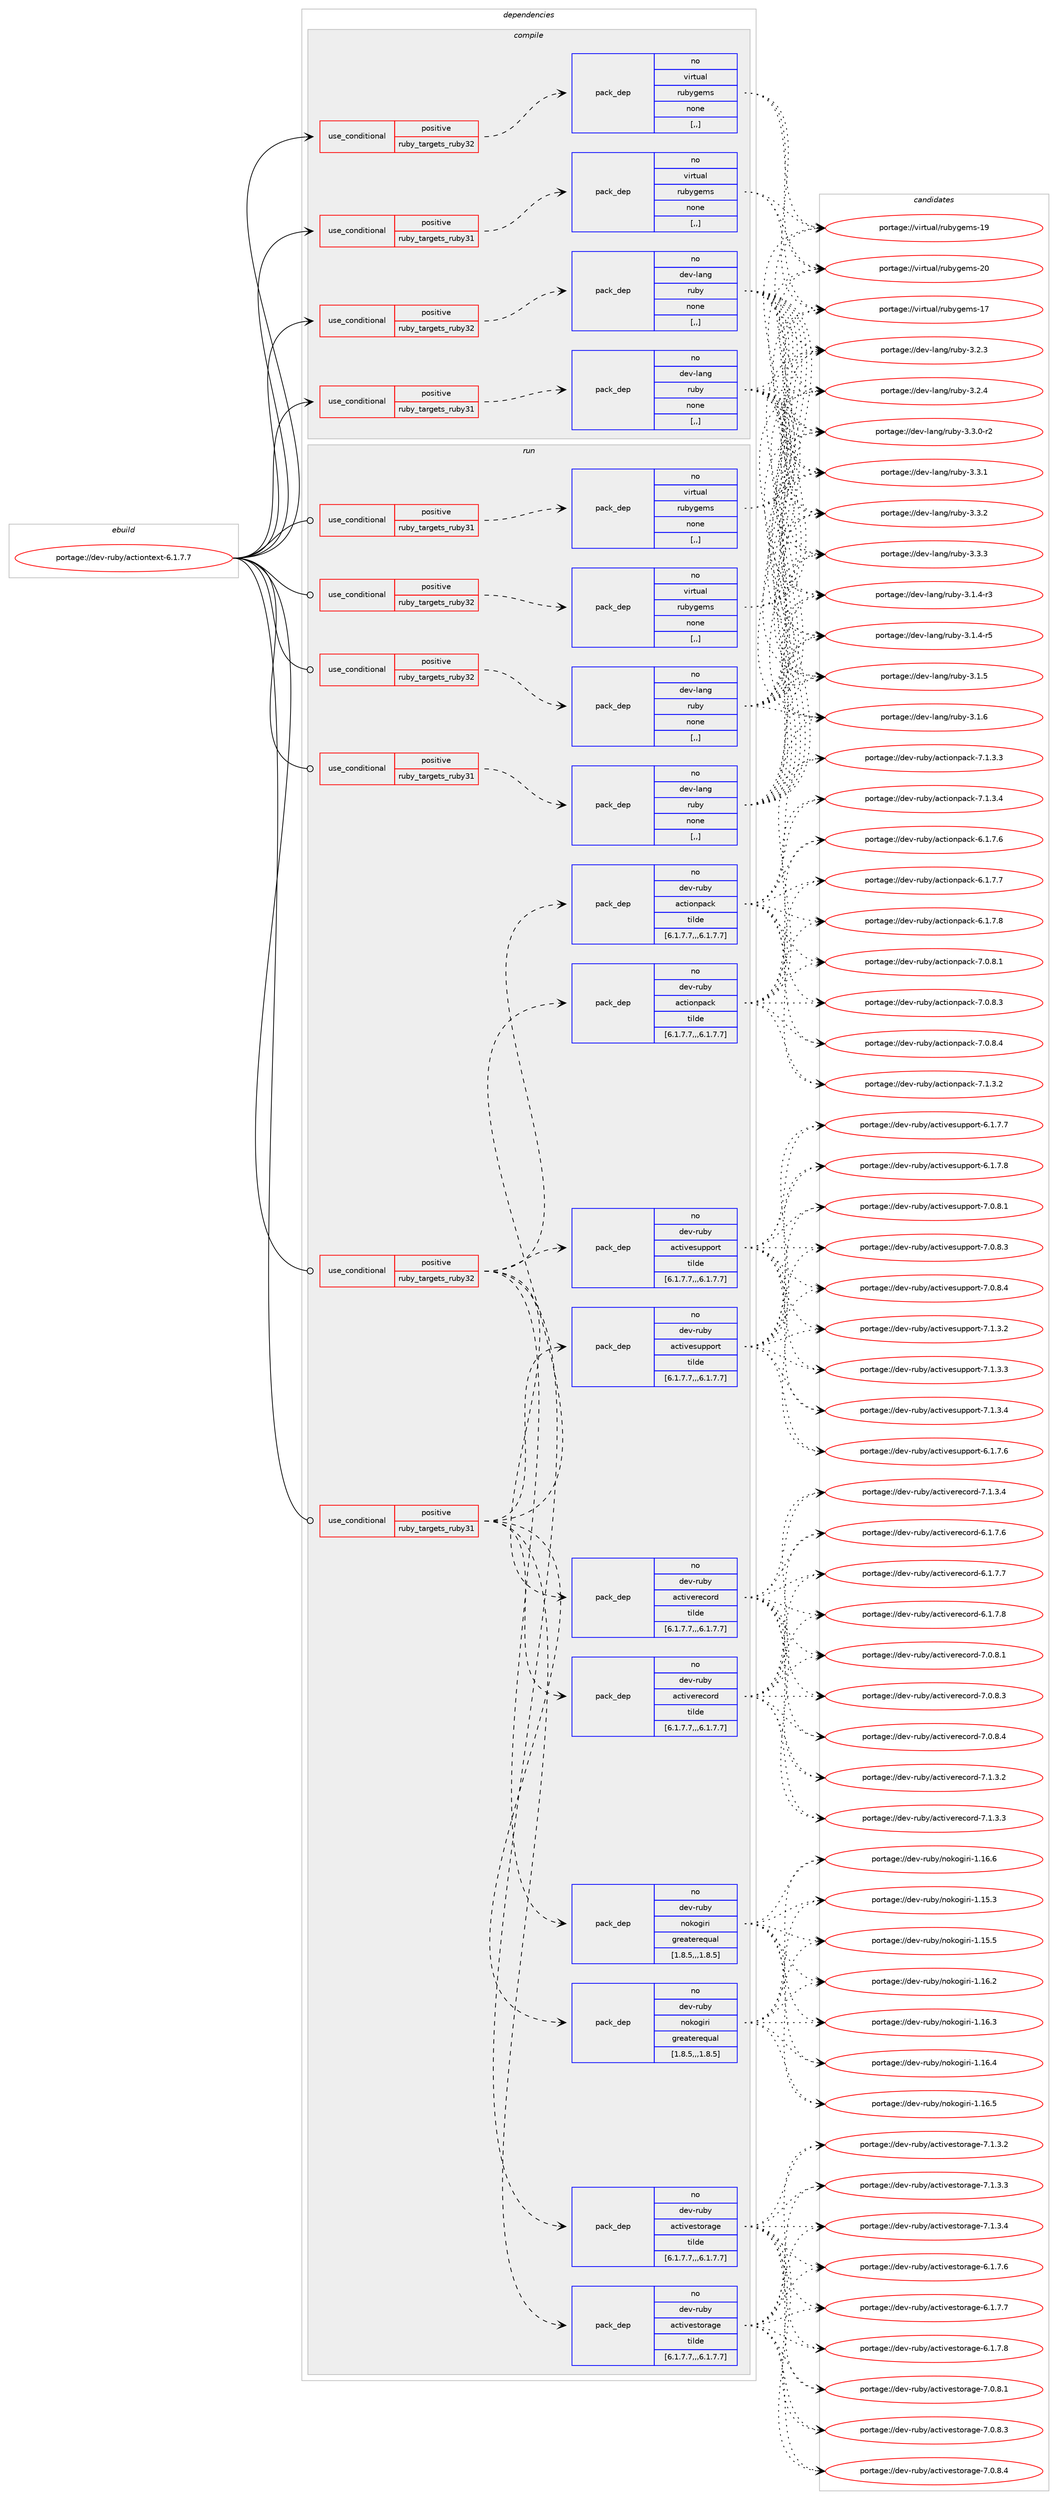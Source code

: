 digraph prolog {

# *************
# Graph options
# *************

newrank=true;
concentrate=true;
compound=true;
graph [rankdir=LR,fontname=Helvetica,fontsize=10,ranksep=1.5];#, ranksep=2.5, nodesep=0.2];
edge  [arrowhead=vee];
node  [fontname=Helvetica,fontsize=10];

# **********
# The ebuild
# **********

subgraph cluster_leftcol {
color=gray;
rank=same;
label=<<i>ebuild</i>>;
id [label="portage://dev-ruby/actiontext-6.1.7.7", color=red, width=4, href="../dev-ruby/actiontext-6.1.7.7.svg"];
}

# ****************
# The dependencies
# ****************

subgraph cluster_midcol {
color=gray;
label=<<i>dependencies</i>>;
subgraph cluster_compile {
fillcolor="#eeeeee";
style=filled;
label=<<i>compile</i>>;
subgraph cond42016 {
dependency169847 [label=<<TABLE BORDER="0" CELLBORDER="1" CELLSPACING="0" CELLPADDING="4"><TR><TD ROWSPAN="3" CELLPADDING="10">use_conditional</TD></TR><TR><TD>positive</TD></TR><TR><TD>ruby_targets_ruby31</TD></TR></TABLE>>, shape=none, color=red];
subgraph pack126587 {
dependency169848 [label=<<TABLE BORDER="0" CELLBORDER="1" CELLSPACING="0" CELLPADDING="4" WIDTH="220"><TR><TD ROWSPAN="6" CELLPADDING="30">pack_dep</TD></TR><TR><TD WIDTH="110">no</TD></TR><TR><TD>dev-lang</TD></TR><TR><TD>ruby</TD></TR><TR><TD>none</TD></TR><TR><TD>[,,]</TD></TR></TABLE>>, shape=none, color=blue];
}
dependency169847:e -> dependency169848:w [weight=20,style="dashed",arrowhead="vee"];
}
id:e -> dependency169847:w [weight=20,style="solid",arrowhead="vee"];
subgraph cond42017 {
dependency169849 [label=<<TABLE BORDER="0" CELLBORDER="1" CELLSPACING="0" CELLPADDING="4"><TR><TD ROWSPAN="3" CELLPADDING="10">use_conditional</TD></TR><TR><TD>positive</TD></TR><TR><TD>ruby_targets_ruby31</TD></TR></TABLE>>, shape=none, color=red];
subgraph pack126588 {
dependency169850 [label=<<TABLE BORDER="0" CELLBORDER="1" CELLSPACING="0" CELLPADDING="4" WIDTH="220"><TR><TD ROWSPAN="6" CELLPADDING="30">pack_dep</TD></TR><TR><TD WIDTH="110">no</TD></TR><TR><TD>virtual</TD></TR><TR><TD>rubygems</TD></TR><TR><TD>none</TD></TR><TR><TD>[,,]</TD></TR></TABLE>>, shape=none, color=blue];
}
dependency169849:e -> dependency169850:w [weight=20,style="dashed",arrowhead="vee"];
}
id:e -> dependency169849:w [weight=20,style="solid",arrowhead="vee"];
subgraph cond42018 {
dependency169851 [label=<<TABLE BORDER="0" CELLBORDER="1" CELLSPACING="0" CELLPADDING="4"><TR><TD ROWSPAN="3" CELLPADDING="10">use_conditional</TD></TR><TR><TD>positive</TD></TR><TR><TD>ruby_targets_ruby32</TD></TR></TABLE>>, shape=none, color=red];
subgraph pack126589 {
dependency169852 [label=<<TABLE BORDER="0" CELLBORDER="1" CELLSPACING="0" CELLPADDING="4" WIDTH="220"><TR><TD ROWSPAN="6" CELLPADDING="30">pack_dep</TD></TR><TR><TD WIDTH="110">no</TD></TR><TR><TD>dev-lang</TD></TR><TR><TD>ruby</TD></TR><TR><TD>none</TD></TR><TR><TD>[,,]</TD></TR></TABLE>>, shape=none, color=blue];
}
dependency169851:e -> dependency169852:w [weight=20,style="dashed",arrowhead="vee"];
}
id:e -> dependency169851:w [weight=20,style="solid",arrowhead="vee"];
subgraph cond42019 {
dependency169853 [label=<<TABLE BORDER="0" CELLBORDER="1" CELLSPACING="0" CELLPADDING="4"><TR><TD ROWSPAN="3" CELLPADDING="10">use_conditional</TD></TR><TR><TD>positive</TD></TR><TR><TD>ruby_targets_ruby32</TD></TR></TABLE>>, shape=none, color=red];
subgraph pack126590 {
dependency169854 [label=<<TABLE BORDER="0" CELLBORDER="1" CELLSPACING="0" CELLPADDING="4" WIDTH="220"><TR><TD ROWSPAN="6" CELLPADDING="30">pack_dep</TD></TR><TR><TD WIDTH="110">no</TD></TR><TR><TD>virtual</TD></TR><TR><TD>rubygems</TD></TR><TR><TD>none</TD></TR><TR><TD>[,,]</TD></TR></TABLE>>, shape=none, color=blue];
}
dependency169853:e -> dependency169854:w [weight=20,style="dashed",arrowhead="vee"];
}
id:e -> dependency169853:w [weight=20,style="solid",arrowhead="vee"];
}
subgraph cluster_compileandrun {
fillcolor="#eeeeee";
style=filled;
label=<<i>compile and run</i>>;
}
subgraph cluster_run {
fillcolor="#eeeeee";
style=filled;
label=<<i>run</i>>;
subgraph cond42020 {
dependency169855 [label=<<TABLE BORDER="0" CELLBORDER="1" CELLSPACING="0" CELLPADDING="4"><TR><TD ROWSPAN="3" CELLPADDING="10">use_conditional</TD></TR><TR><TD>positive</TD></TR><TR><TD>ruby_targets_ruby31</TD></TR></TABLE>>, shape=none, color=red];
subgraph pack126591 {
dependency169856 [label=<<TABLE BORDER="0" CELLBORDER="1" CELLSPACING="0" CELLPADDING="4" WIDTH="220"><TR><TD ROWSPAN="6" CELLPADDING="30">pack_dep</TD></TR><TR><TD WIDTH="110">no</TD></TR><TR><TD>dev-lang</TD></TR><TR><TD>ruby</TD></TR><TR><TD>none</TD></TR><TR><TD>[,,]</TD></TR></TABLE>>, shape=none, color=blue];
}
dependency169855:e -> dependency169856:w [weight=20,style="dashed",arrowhead="vee"];
}
id:e -> dependency169855:w [weight=20,style="solid",arrowhead="odot"];
subgraph cond42021 {
dependency169857 [label=<<TABLE BORDER="0" CELLBORDER="1" CELLSPACING="0" CELLPADDING="4"><TR><TD ROWSPAN="3" CELLPADDING="10">use_conditional</TD></TR><TR><TD>positive</TD></TR><TR><TD>ruby_targets_ruby31</TD></TR></TABLE>>, shape=none, color=red];
subgraph pack126592 {
dependency169858 [label=<<TABLE BORDER="0" CELLBORDER="1" CELLSPACING="0" CELLPADDING="4" WIDTH="220"><TR><TD ROWSPAN="6" CELLPADDING="30">pack_dep</TD></TR><TR><TD WIDTH="110">no</TD></TR><TR><TD>dev-ruby</TD></TR><TR><TD>actionpack</TD></TR><TR><TD>tilde</TD></TR><TR><TD>[6.1.7.7,,,6.1.7.7]</TD></TR></TABLE>>, shape=none, color=blue];
}
dependency169857:e -> dependency169858:w [weight=20,style="dashed",arrowhead="vee"];
subgraph pack126593 {
dependency169859 [label=<<TABLE BORDER="0" CELLBORDER="1" CELLSPACING="0" CELLPADDING="4" WIDTH="220"><TR><TD ROWSPAN="6" CELLPADDING="30">pack_dep</TD></TR><TR><TD WIDTH="110">no</TD></TR><TR><TD>dev-ruby</TD></TR><TR><TD>activerecord</TD></TR><TR><TD>tilde</TD></TR><TR><TD>[6.1.7.7,,,6.1.7.7]</TD></TR></TABLE>>, shape=none, color=blue];
}
dependency169857:e -> dependency169859:w [weight=20,style="dashed",arrowhead="vee"];
subgraph pack126594 {
dependency169860 [label=<<TABLE BORDER="0" CELLBORDER="1" CELLSPACING="0" CELLPADDING="4" WIDTH="220"><TR><TD ROWSPAN="6" CELLPADDING="30">pack_dep</TD></TR><TR><TD WIDTH="110">no</TD></TR><TR><TD>dev-ruby</TD></TR><TR><TD>activestorage</TD></TR><TR><TD>tilde</TD></TR><TR><TD>[6.1.7.7,,,6.1.7.7]</TD></TR></TABLE>>, shape=none, color=blue];
}
dependency169857:e -> dependency169860:w [weight=20,style="dashed",arrowhead="vee"];
subgraph pack126595 {
dependency169861 [label=<<TABLE BORDER="0" CELLBORDER="1" CELLSPACING="0" CELLPADDING="4" WIDTH="220"><TR><TD ROWSPAN="6" CELLPADDING="30">pack_dep</TD></TR><TR><TD WIDTH="110">no</TD></TR><TR><TD>dev-ruby</TD></TR><TR><TD>activesupport</TD></TR><TR><TD>tilde</TD></TR><TR><TD>[6.1.7.7,,,6.1.7.7]</TD></TR></TABLE>>, shape=none, color=blue];
}
dependency169857:e -> dependency169861:w [weight=20,style="dashed",arrowhead="vee"];
subgraph pack126596 {
dependency169862 [label=<<TABLE BORDER="0" CELLBORDER="1" CELLSPACING="0" CELLPADDING="4" WIDTH="220"><TR><TD ROWSPAN="6" CELLPADDING="30">pack_dep</TD></TR><TR><TD WIDTH="110">no</TD></TR><TR><TD>dev-ruby</TD></TR><TR><TD>nokogiri</TD></TR><TR><TD>greaterequal</TD></TR><TR><TD>[1.8.5,,,1.8.5]</TD></TR></TABLE>>, shape=none, color=blue];
}
dependency169857:e -> dependency169862:w [weight=20,style="dashed",arrowhead="vee"];
}
id:e -> dependency169857:w [weight=20,style="solid",arrowhead="odot"];
subgraph cond42022 {
dependency169863 [label=<<TABLE BORDER="0" CELLBORDER="1" CELLSPACING="0" CELLPADDING="4"><TR><TD ROWSPAN="3" CELLPADDING="10">use_conditional</TD></TR><TR><TD>positive</TD></TR><TR><TD>ruby_targets_ruby31</TD></TR></TABLE>>, shape=none, color=red];
subgraph pack126597 {
dependency169864 [label=<<TABLE BORDER="0" CELLBORDER="1" CELLSPACING="0" CELLPADDING="4" WIDTH="220"><TR><TD ROWSPAN="6" CELLPADDING="30">pack_dep</TD></TR><TR><TD WIDTH="110">no</TD></TR><TR><TD>virtual</TD></TR><TR><TD>rubygems</TD></TR><TR><TD>none</TD></TR><TR><TD>[,,]</TD></TR></TABLE>>, shape=none, color=blue];
}
dependency169863:e -> dependency169864:w [weight=20,style="dashed",arrowhead="vee"];
}
id:e -> dependency169863:w [weight=20,style="solid",arrowhead="odot"];
subgraph cond42023 {
dependency169865 [label=<<TABLE BORDER="0" CELLBORDER="1" CELLSPACING="0" CELLPADDING="4"><TR><TD ROWSPAN="3" CELLPADDING="10">use_conditional</TD></TR><TR><TD>positive</TD></TR><TR><TD>ruby_targets_ruby32</TD></TR></TABLE>>, shape=none, color=red];
subgraph pack126598 {
dependency169866 [label=<<TABLE BORDER="0" CELLBORDER="1" CELLSPACING="0" CELLPADDING="4" WIDTH="220"><TR><TD ROWSPAN="6" CELLPADDING="30">pack_dep</TD></TR><TR><TD WIDTH="110">no</TD></TR><TR><TD>dev-lang</TD></TR><TR><TD>ruby</TD></TR><TR><TD>none</TD></TR><TR><TD>[,,]</TD></TR></TABLE>>, shape=none, color=blue];
}
dependency169865:e -> dependency169866:w [weight=20,style="dashed",arrowhead="vee"];
}
id:e -> dependency169865:w [weight=20,style="solid",arrowhead="odot"];
subgraph cond42024 {
dependency169867 [label=<<TABLE BORDER="0" CELLBORDER="1" CELLSPACING="0" CELLPADDING="4"><TR><TD ROWSPAN="3" CELLPADDING="10">use_conditional</TD></TR><TR><TD>positive</TD></TR><TR><TD>ruby_targets_ruby32</TD></TR></TABLE>>, shape=none, color=red];
subgraph pack126599 {
dependency169868 [label=<<TABLE BORDER="0" CELLBORDER="1" CELLSPACING="0" CELLPADDING="4" WIDTH="220"><TR><TD ROWSPAN="6" CELLPADDING="30">pack_dep</TD></TR><TR><TD WIDTH="110">no</TD></TR><TR><TD>dev-ruby</TD></TR><TR><TD>actionpack</TD></TR><TR><TD>tilde</TD></TR><TR><TD>[6.1.7.7,,,6.1.7.7]</TD></TR></TABLE>>, shape=none, color=blue];
}
dependency169867:e -> dependency169868:w [weight=20,style="dashed",arrowhead="vee"];
subgraph pack126600 {
dependency169869 [label=<<TABLE BORDER="0" CELLBORDER="1" CELLSPACING="0" CELLPADDING="4" WIDTH="220"><TR><TD ROWSPAN="6" CELLPADDING="30">pack_dep</TD></TR><TR><TD WIDTH="110">no</TD></TR><TR><TD>dev-ruby</TD></TR><TR><TD>activerecord</TD></TR><TR><TD>tilde</TD></TR><TR><TD>[6.1.7.7,,,6.1.7.7]</TD></TR></TABLE>>, shape=none, color=blue];
}
dependency169867:e -> dependency169869:w [weight=20,style="dashed",arrowhead="vee"];
subgraph pack126601 {
dependency169870 [label=<<TABLE BORDER="0" CELLBORDER="1" CELLSPACING="0" CELLPADDING="4" WIDTH="220"><TR><TD ROWSPAN="6" CELLPADDING="30">pack_dep</TD></TR><TR><TD WIDTH="110">no</TD></TR><TR><TD>dev-ruby</TD></TR><TR><TD>activestorage</TD></TR><TR><TD>tilde</TD></TR><TR><TD>[6.1.7.7,,,6.1.7.7]</TD></TR></TABLE>>, shape=none, color=blue];
}
dependency169867:e -> dependency169870:w [weight=20,style="dashed",arrowhead="vee"];
subgraph pack126602 {
dependency169871 [label=<<TABLE BORDER="0" CELLBORDER="1" CELLSPACING="0" CELLPADDING="4" WIDTH="220"><TR><TD ROWSPAN="6" CELLPADDING="30">pack_dep</TD></TR><TR><TD WIDTH="110">no</TD></TR><TR><TD>dev-ruby</TD></TR><TR><TD>activesupport</TD></TR><TR><TD>tilde</TD></TR><TR><TD>[6.1.7.7,,,6.1.7.7]</TD></TR></TABLE>>, shape=none, color=blue];
}
dependency169867:e -> dependency169871:w [weight=20,style="dashed",arrowhead="vee"];
subgraph pack126603 {
dependency169872 [label=<<TABLE BORDER="0" CELLBORDER="1" CELLSPACING="0" CELLPADDING="4" WIDTH="220"><TR><TD ROWSPAN="6" CELLPADDING="30">pack_dep</TD></TR><TR><TD WIDTH="110">no</TD></TR><TR><TD>dev-ruby</TD></TR><TR><TD>nokogiri</TD></TR><TR><TD>greaterequal</TD></TR><TR><TD>[1.8.5,,,1.8.5]</TD></TR></TABLE>>, shape=none, color=blue];
}
dependency169867:e -> dependency169872:w [weight=20,style="dashed",arrowhead="vee"];
}
id:e -> dependency169867:w [weight=20,style="solid",arrowhead="odot"];
subgraph cond42025 {
dependency169873 [label=<<TABLE BORDER="0" CELLBORDER="1" CELLSPACING="0" CELLPADDING="4"><TR><TD ROWSPAN="3" CELLPADDING="10">use_conditional</TD></TR><TR><TD>positive</TD></TR><TR><TD>ruby_targets_ruby32</TD></TR></TABLE>>, shape=none, color=red];
subgraph pack126604 {
dependency169874 [label=<<TABLE BORDER="0" CELLBORDER="1" CELLSPACING="0" CELLPADDING="4" WIDTH="220"><TR><TD ROWSPAN="6" CELLPADDING="30">pack_dep</TD></TR><TR><TD WIDTH="110">no</TD></TR><TR><TD>virtual</TD></TR><TR><TD>rubygems</TD></TR><TR><TD>none</TD></TR><TR><TD>[,,]</TD></TR></TABLE>>, shape=none, color=blue];
}
dependency169873:e -> dependency169874:w [weight=20,style="dashed",arrowhead="vee"];
}
id:e -> dependency169873:w [weight=20,style="solid",arrowhead="odot"];
}
}

# **************
# The candidates
# **************

subgraph cluster_choices {
rank=same;
color=gray;
label=<<i>candidates</i>>;

subgraph choice126587 {
color=black;
nodesep=1;
choice100101118451089711010347114117981214551464946524511451 [label="portage://dev-lang/ruby-3.1.4-r3", color=red, width=4,href="../dev-lang/ruby-3.1.4-r3.svg"];
choice100101118451089711010347114117981214551464946524511453 [label="portage://dev-lang/ruby-3.1.4-r5", color=red, width=4,href="../dev-lang/ruby-3.1.4-r5.svg"];
choice10010111845108971101034711411798121455146494653 [label="portage://dev-lang/ruby-3.1.5", color=red, width=4,href="../dev-lang/ruby-3.1.5.svg"];
choice10010111845108971101034711411798121455146494654 [label="portage://dev-lang/ruby-3.1.6", color=red, width=4,href="../dev-lang/ruby-3.1.6.svg"];
choice10010111845108971101034711411798121455146504651 [label="portage://dev-lang/ruby-3.2.3", color=red, width=4,href="../dev-lang/ruby-3.2.3.svg"];
choice10010111845108971101034711411798121455146504652 [label="portage://dev-lang/ruby-3.2.4", color=red, width=4,href="../dev-lang/ruby-3.2.4.svg"];
choice100101118451089711010347114117981214551465146484511450 [label="portage://dev-lang/ruby-3.3.0-r2", color=red, width=4,href="../dev-lang/ruby-3.3.0-r2.svg"];
choice10010111845108971101034711411798121455146514649 [label="portage://dev-lang/ruby-3.3.1", color=red, width=4,href="../dev-lang/ruby-3.3.1.svg"];
choice10010111845108971101034711411798121455146514650 [label="portage://dev-lang/ruby-3.3.2", color=red, width=4,href="../dev-lang/ruby-3.3.2.svg"];
choice10010111845108971101034711411798121455146514651 [label="portage://dev-lang/ruby-3.3.3", color=red, width=4,href="../dev-lang/ruby-3.3.3.svg"];
dependency169848:e -> choice100101118451089711010347114117981214551464946524511451:w [style=dotted,weight="100"];
dependency169848:e -> choice100101118451089711010347114117981214551464946524511453:w [style=dotted,weight="100"];
dependency169848:e -> choice10010111845108971101034711411798121455146494653:w [style=dotted,weight="100"];
dependency169848:e -> choice10010111845108971101034711411798121455146494654:w [style=dotted,weight="100"];
dependency169848:e -> choice10010111845108971101034711411798121455146504651:w [style=dotted,weight="100"];
dependency169848:e -> choice10010111845108971101034711411798121455146504652:w [style=dotted,weight="100"];
dependency169848:e -> choice100101118451089711010347114117981214551465146484511450:w [style=dotted,weight="100"];
dependency169848:e -> choice10010111845108971101034711411798121455146514649:w [style=dotted,weight="100"];
dependency169848:e -> choice10010111845108971101034711411798121455146514650:w [style=dotted,weight="100"];
dependency169848:e -> choice10010111845108971101034711411798121455146514651:w [style=dotted,weight="100"];
}
subgraph choice126588 {
color=black;
nodesep=1;
choice118105114116117971084711411798121103101109115454955 [label="portage://virtual/rubygems-17", color=red, width=4,href="../virtual/rubygems-17.svg"];
choice118105114116117971084711411798121103101109115454957 [label="portage://virtual/rubygems-19", color=red, width=4,href="../virtual/rubygems-19.svg"];
choice118105114116117971084711411798121103101109115455048 [label="portage://virtual/rubygems-20", color=red, width=4,href="../virtual/rubygems-20.svg"];
dependency169850:e -> choice118105114116117971084711411798121103101109115454955:w [style=dotted,weight="100"];
dependency169850:e -> choice118105114116117971084711411798121103101109115454957:w [style=dotted,weight="100"];
dependency169850:e -> choice118105114116117971084711411798121103101109115455048:w [style=dotted,weight="100"];
}
subgraph choice126589 {
color=black;
nodesep=1;
choice100101118451089711010347114117981214551464946524511451 [label="portage://dev-lang/ruby-3.1.4-r3", color=red, width=4,href="../dev-lang/ruby-3.1.4-r3.svg"];
choice100101118451089711010347114117981214551464946524511453 [label="portage://dev-lang/ruby-3.1.4-r5", color=red, width=4,href="../dev-lang/ruby-3.1.4-r5.svg"];
choice10010111845108971101034711411798121455146494653 [label="portage://dev-lang/ruby-3.1.5", color=red, width=4,href="../dev-lang/ruby-3.1.5.svg"];
choice10010111845108971101034711411798121455146494654 [label="portage://dev-lang/ruby-3.1.6", color=red, width=4,href="../dev-lang/ruby-3.1.6.svg"];
choice10010111845108971101034711411798121455146504651 [label="portage://dev-lang/ruby-3.2.3", color=red, width=4,href="../dev-lang/ruby-3.2.3.svg"];
choice10010111845108971101034711411798121455146504652 [label="portage://dev-lang/ruby-3.2.4", color=red, width=4,href="../dev-lang/ruby-3.2.4.svg"];
choice100101118451089711010347114117981214551465146484511450 [label="portage://dev-lang/ruby-3.3.0-r2", color=red, width=4,href="../dev-lang/ruby-3.3.0-r2.svg"];
choice10010111845108971101034711411798121455146514649 [label="portage://dev-lang/ruby-3.3.1", color=red, width=4,href="../dev-lang/ruby-3.3.1.svg"];
choice10010111845108971101034711411798121455146514650 [label="portage://dev-lang/ruby-3.3.2", color=red, width=4,href="../dev-lang/ruby-3.3.2.svg"];
choice10010111845108971101034711411798121455146514651 [label="portage://dev-lang/ruby-3.3.3", color=red, width=4,href="../dev-lang/ruby-3.3.3.svg"];
dependency169852:e -> choice100101118451089711010347114117981214551464946524511451:w [style=dotted,weight="100"];
dependency169852:e -> choice100101118451089711010347114117981214551464946524511453:w [style=dotted,weight="100"];
dependency169852:e -> choice10010111845108971101034711411798121455146494653:w [style=dotted,weight="100"];
dependency169852:e -> choice10010111845108971101034711411798121455146494654:w [style=dotted,weight="100"];
dependency169852:e -> choice10010111845108971101034711411798121455146504651:w [style=dotted,weight="100"];
dependency169852:e -> choice10010111845108971101034711411798121455146504652:w [style=dotted,weight="100"];
dependency169852:e -> choice100101118451089711010347114117981214551465146484511450:w [style=dotted,weight="100"];
dependency169852:e -> choice10010111845108971101034711411798121455146514649:w [style=dotted,weight="100"];
dependency169852:e -> choice10010111845108971101034711411798121455146514650:w [style=dotted,weight="100"];
dependency169852:e -> choice10010111845108971101034711411798121455146514651:w [style=dotted,weight="100"];
}
subgraph choice126590 {
color=black;
nodesep=1;
choice118105114116117971084711411798121103101109115454955 [label="portage://virtual/rubygems-17", color=red, width=4,href="../virtual/rubygems-17.svg"];
choice118105114116117971084711411798121103101109115454957 [label="portage://virtual/rubygems-19", color=red, width=4,href="../virtual/rubygems-19.svg"];
choice118105114116117971084711411798121103101109115455048 [label="portage://virtual/rubygems-20", color=red, width=4,href="../virtual/rubygems-20.svg"];
dependency169854:e -> choice118105114116117971084711411798121103101109115454955:w [style=dotted,weight="100"];
dependency169854:e -> choice118105114116117971084711411798121103101109115454957:w [style=dotted,weight="100"];
dependency169854:e -> choice118105114116117971084711411798121103101109115455048:w [style=dotted,weight="100"];
}
subgraph choice126591 {
color=black;
nodesep=1;
choice100101118451089711010347114117981214551464946524511451 [label="portage://dev-lang/ruby-3.1.4-r3", color=red, width=4,href="../dev-lang/ruby-3.1.4-r3.svg"];
choice100101118451089711010347114117981214551464946524511453 [label="portage://dev-lang/ruby-3.1.4-r5", color=red, width=4,href="../dev-lang/ruby-3.1.4-r5.svg"];
choice10010111845108971101034711411798121455146494653 [label="portage://dev-lang/ruby-3.1.5", color=red, width=4,href="../dev-lang/ruby-3.1.5.svg"];
choice10010111845108971101034711411798121455146494654 [label="portage://dev-lang/ruby-3.1.6", color=red, width=4,href="../dev-lang/ruby-3.1.6.svg"];
choice10010111845108971101034711411798121455146504651 [label="portage://dev-lang/ruby-3.2.3", color=red, width=4,href="../dev-lang/ruby-3.2.3.svg"];
choice10010111845108971101034711411798121455146504652 [label="portage://dev-lang/ruby-3.2.4", color=red, width=4,href="../dev-lang/ruby-3.2.4.svg"];
choice100101118451089711010347114117981214551465146484511450 [label="portage://dev-lang/ruby-3.3.0-r2", color=red, width=4,href="../dev-lang/ruby-3.3.0-r2.svg"];
choice10010111845108971101034711411798121455146514649 [label="portage://dev-lang/ruby-3.3.1", color=red, width=4,href="../dev-lang/ruby-3.3.1.svg"];
choice10010111845108971101034711411798121455146514650 [label="portage://dev-lang/ruby-3.3.2", color=red, width=4,href="../dev-lang/ruby-3.3.2.svg"];
choice10010111845108971101034711411798121455146514651 [label="portage://dev-lang/ruby-3.3.3", color=red, width=4,href="../dev-lang/ruby-3.3.3.svg"];
dependency169856:e -> choice100101118451089711010347114117981214551464946524511451:w [style=dotted,weight="100"];
dependency169856:e -> choice100101118451089711010347114117981214551464946524511453:w [style=dotted,weight="100"];
dependency169856:e -> choice10010111845108971101034711411798121455146494653:w [style=dotted,weight="100"];
dependency169856:e -> choice10010111845108971101034711411798121455146494654:w [style=dotted,weight="100"];
dependency169856:e -> choice10010111845108971101034711411798121455146504651:w [style=dotted,weight="100"];
dependency169856:e -> choice10010111845108971101034711411798121455146504652:w [style=dotted,weight="100"];
dependency169856:e -> choice100101118451089711010347114117981214551465146484511450:w [style=dotted,weight="100"];
dependency169856:e -> choice10010111845108971101034711411798121455146514649:w [style=dotted,weight="100"];
dependency169856:e -> choice10010111845108971101034711411798121455146514650:w [style=dotted,weight="100"];
dependency169856:e -> choice10010111845108971101034711411798121455146514651:w [style=dotted,weight="100"];
}
subgraph choice126592 {
color=black;
nodesep=1;
choice100101118451141179812147979911610511111011297991074554464946554654 [label="portage://dev-ruby/actionpack-6.1.7.6", color=red, width=4,href="../dev-ruby/actionpack-6.1.7.6.svg"];
choice100101118451141179812147979911610511111011297991074554464946554655 [label="portage://dev-ruby/actionpack-6.1.7.7", color=red, width=4,href="../dev-ruby/actionpack-6.1.7.7.svg"];
choice100101118451141179812147979911610511111011297991074554464946554656 [label="portage://dev-ruby/actionpack-6.1.7.8", color=red, width=4,href="../dev-ruby/actionpack-6.1.7.8.svg"];
choice100101118451141179812147979911610511111011297991074555464846564649 [label="portage://dev-ruby/actionpack-7.0.8.1", color=red, width=4,href="../dev-ruby/actionpack-7.0.8.1.svg"];
choice100101118451141179812147979911610511111011297991074555464846564651 [label="portage://dev-ruby/actionpack-7.0.8.3", color=red, width=4,href="../dev-ruby/actionpack-7.0.8.3.svg"];
choice100101118451141179812147979911610511111011297991074555464846564652 [label="portage://dev-ruby/actionpack-7.0.8.4", color=red, width=4,href="../dev-ruby/actionpack-7.0.8.4.svg"];
choice100101118451141179812147979911610511111011297991074555464946514650 [label="portage://dev-ruby/actionpack-7.1.3.2", color=red, width=4,href="../dev-ruby/actionpack-7.1.3.2.svg"];
choice100101118451141179812147979911610511111011297991074555464946514651 [label="portage://dev-ruby/actionpack-7.1.3.3", color=red, width=4,href="../dev-ruby/actionpack-7.1.3.3.svg"];
choice100101118451141179812147979911610511111011297991074555464946514652 [label="portage://dev-ruby/actionpack-7.1.3.4", color=red, width=4,href="../dev-ruby/actionpack-7.1.3.4.svg"];
dependency169858:e -> choice100101118451141179812147979911610511111011297991074554464946554654:w [style=dotted,weight="100"];
dependency169858:e -> choice100101118451141179812147979911610511111011297991074554464946554655:w [style=dotted,weight="100"];
dependency169858:e -> choice100101118451141179812147979911610511111011297991074554464946554656:w [style=dotted,weight="100"];
dependency169858:e -> choice100101118451141179812147979911610511111011297991074555464846564649:w [style=dotted,weight="100"];
dependency169858:e -> choice100101118451141179812147979911610511111011297991074555464846564651:w [style=dotted,weight="100"];
dependency169858:e -> choice100101118451141179812147979911610511111011297991074555464846564652:w [style=dotted,weight="100"];
dependency169858:e -> choice100101118451141179812147979911610511111011297991074555464946514650:w [style=dotted,weight="100"];
dependency169858:e -> choice100101118451141179812147979911610511111011297991074555464946514651:w [style=dotted,weight="100"];
dependency169858:e -> choice100101118451141179812147979911610511111011297991074555464946514652:w [style=dotted,weight="100"];
}
subgraph choice126593 {
color=black;
nodesep=1;
choice1001011184511411798121479799116105118101114101991111141004554464946554654 [label="portage://dev-ruby/activerecord-6.1.7.6", color=red, width=4,href="../dev-ruby/activerecord-6.1.7.6.svg"];
choice1001011184511411798121479799116105118101114101991111141004554464946554655 [label="portage://dev-ruby/activerecord-6.1.7.7", color=red, width=4,href="../dev-ruby/activerecord-6.1.7.7.svg"];
choice1001011184511411798121479799116105118101114101991111141004554464946554656 [label="portage://dev-ruby/activerecord-6.1.7.8", color=red, width=4,href="../dev-ruby/activerecord-6.1.7.8.svg"];
choice1001011184511411798121479799116105118101114101991111141004555464846564649 [label="portage://dev-ruby/activerecord-7.0.8.1", color=red, width=4,href="../dev-ruby/activerecord-7.0.8.1.svg"];
choice1001011184511411798121479799116105118101114101991111141004555464846564651 [label="portage://dev-ruby/activerecord-7.0.8.3", color=red, width=4,href="../dev-ruby/activerecord-7.0.8.3.svg"];
choice1001011184511411798121479799116105118101114101991111141004555464846564652 [label="portage://dev-ruby/activerecord-7.0.8.4", color=red, width=4,href="../dev-ruby/activerecord-7.0.8.4.svg"];
choice1001011184511411798121479799116105118101114101991111141004555464946514650 [label="portage://dev-ruby/activerecord-7.1.3.2", color=red, width=4,href="../dev-ruby/activerecord-7.1.3.2.svg"];
choice1001011184511411798121479799116105118101114101991111141004555464946514651 [label="portage://dev-ruby/activerecord-7.1.3.3", color=red, width=4,href="../dev-ruby/activerecord-7.1.3.3.svg"];
choice1001011184511411798121479799116105118101114101991111141004555464946514652 [label="portage://dev-ruby/activerecord-7.1.3.4", color=red, width=4,href="../dev-ruby/activerecord-7.1.3.4.svg"];
dependency169859:e -> choice1001011184511411798121479799116105118101114101991111141004554464946554654:w [style=dotted,weight="100"];
dependency169859:e -> choice1001011184511411798121479799116105118101114101991111141004554464946554655:w [style=dotted,weight="100"];
dependency169859:e -> choice1001011184511411798121479799116105118101114101991111141004554464946554656:w [style=dotted,weight="100"];
dependency169859:e -> choice1001011184511411798121479799116105118101114101991111141004555464846564649:w [style=dotted,weight="100"];
dependency169859:e -> choice1001011184511411798121479799116105118101114101991111141004555464846564651:w [style=dotted,weight="100"];
dependency169859:e -> choice1001011184511411798121479799116105118101114101991111141004555464846564652:w [style=dotted,weight="100"];
dependency169859:e -> choice1001011184511411798121479799116105118101114101991111141004555464946514650:w [style=dotted,weight="100"];
dependency169859:e -> choice1001011184511411798121479799116105118101114101991111141004555464946514651:w [style=dotted,weight="100"];
dependency169859:e -> choice1001011184511411798121479799116105118101114101991111141004555464946514652:w [style=dotted,weight="100"];
}
subgraph choice126594 {
color=black;
nodesep=1;
choice1001011184511411798121479799116105118101115116111114971031014554464946554654 [label="portage://dev-ruby/activestorage-6.1.7.6", color=red, width=4,href="../dev-ruby/activestorage-6.1.7.6.svg"];
choice1001011184511411798121479799116105118101115116111114971031014554464946554655 [label="portage://dev-ruby/activestorage-6.1.7.7", color=red, width=4,href="../dev-ruby/activestorage-6.1.7.7.svg"];
choice1001011184511411798121479799116105118101115116111114971031014554464946554656 [label="portage://dev-ruby/activestorage-6.1.7.8", color=red, width=4,href="../dev-ruby/activestorage-6.1.7.8.svg"];
choice1001011184511411798121479799116105118101115116111114971031014555464846564649 [label="portage://dev-ruby/activestorage-7.0.8.1", color=red, width=4,href="../dev-ruby/activestorage-7.0.8.1.svg"];
choice1001011184511411798121479799116105118101115116111114971031014555464846564651 [label="portage://dev-ruby/activestorage-7.0.8.3", color=red, width=4,href="../dev-ruby/activestorage-7.0.8.3.svg"];
choice1001011184511411798121479799116105118101115116111114971031014555464846564652 [label="portage://dev-ruby/activestorage-7.0.8.4", color=red, width=4,href="../dev-ruby/activestorage-7.0.8.4.svg"];
choice1001011184511411798121479799116105118101115116111114971031014555464946514650 [label="portage://dev-ruby/activestorage-7.1.3.2", color=red, width=4,href="../dev-ruby/activestorage-7.1.3.2.svg"];
choice1001011184511411798121479799116105118101115116111114971031014555464946514651 [label="portage://dev-ruby/activestorage-7.1.3.3", color=red, width=4,href="../dev-ruby/activestorage-7.1.3.3.svg"];
choice1001011184511411798121479799116105118101115116111114971031014555464946514652 [label="portage://dev-ruby/activestorage-7.1.3.4", color=red, width=4,href="../dev-ruby/activestorage-7.1.3.4.svg"];
dependency169860:e -> choice1001011184511411798121479799116105118101115116111114971031014554464946554654:w [style=dotted,weight="100"];
dependency169860:e -> choice1001011184511411798121479799116105118101115116111114971031014554464946554655:w [style=dotted,weight="100"];
dependency169860:e -> choice1001011184511411798121479799116105118101115116111114971031014554464946554656:w [style=dotted,weight="100"];
dependency169860:e -> choice1001011184511411798121479799116105118101115116111114971031014555464846564649:w [style=dotted,weight="100"];
dependency169860:e -> choice1001011184511411798121479799116105118101115116111114971031014555464846564651:w [style=dotted,weight="100"];
dependency169860:e -> choice1001011184511411798121479799116105118101115116111114971031014555464846564652:w [style=dotted,weight="100"];
dependency169860:e -> choice1001011184511411798121479799116105118101115116111114971031014555464946514650:w [style=dotted,weight="100"];
dependency169860:e -> choice1001011184511411798121479799116105118101115116111114971031014555464946514651:w [style=dotted,weight="100"];
dependency169860:e -> choice1001011184511411798121479799116105118101115116111114971031014555464946514652:w [style=dotted,weight="100"];
}
subgraph choice126595 {
color=black;
nodesep=1;
choice10010111845114117981214797991161051181011151171121121111141164554464946554654 [label="portage://dev-ruby/activesupport-6.1.7.6", color=red, width=4,href="../dev-ruby/activesupport-6.1.7.6.svg"];
choice10010111845114117981214797991161051181011151171121121111141164554464946554655 [label="portage://dev-ruby/activesupport-6.1.7.7", color=red, width=4,href="../dev-ruby/activesupport-6.1.7.7.svg"];
choice10010111845114117981214797991161051181011151171121121111141164554464946554656 [label="portage://dev-ruby/activesupport-6.1.7.8", color=red, width=4,href="../dev-ruby/activesupport-6.1.7.8.svg"];
choice10010111845114117981214797991161051181011151171121121111141164555464846564649 [label="portage://dev-ruby/activesupport-7.0.8.1", color=red, width=4,href="../dev-ruby/activesupport-7.0.8.1.svg"];
choice10010111845114117981214797991161051181011151171121121111141164555464846564651 [label="portage://dev-ruby/activesupport-7.0.8.3", color=red, width=4,href="../dev-ruby/activesupport-7.0.8.3.svg"];
choice10010111845114117981214797991161051181011151171121121111141164555464846564652 [label="portage://dev-ruby/activesupport-7.0.8.4", color=red, width=4,href="../dev-ruby/activesupport-7.0.8.4.svg"];
choice10010111845114117981214797991161051181011151171121121111141164555464946514650 [label="portage://dev-ruby/activesupport-7.1.3.2", color=red, width=4,href="../dev-ruby/activesupport-7.1.3.2.svg"];
choice10010111845114117981214797991161051181011151171121121111141164555464946514651 [label="portage://dev-ruby/activesupport-7.1.3.3", color=red, width=4,href="../dev-ruby/activesupport-7.1.3.3.svg"];
choice10010111845114117981214797991161051181011151171121121111141164555464946514652 [label="portage://dev-ruby/activesupport-7.1.3.4", color=red, width=4,href="../dev-ruby/activesupport-7.1.3.4.svg"];
dependency169861:e -> choice10010111845114117981214797991161051181011151171121121111141164554464946554654:w [style=dotted,weight="100"];
dependency169861:e -> choice10010111845114117981214797991161051181011151171121121111141164554464946554655:w [style=dotted,weight="100"];
dependency169861:e -> choice10010111845114117981214797991161051181011151171121121111141164554464946554656:w [style=dotted,weight="100"];
dependency169861:e -> choice10010111845114117981214797991161051181011151171121121111141164555464846564649:w [style=dotted,weight="100"];
dependency169861:e -> choice10010111845114117981214797991161051181011151171121121111141164555464846564651:w [style=dotted,weight="100"];
dependency169861:e -> choice10010111845114117981214797991161051181011151171121121111141164555464846564652:w [style=dotted,weight="100"];
dependency169861:e -> choice10010111845114117981214797991161051181011151171121121111141164555464946514650:w [style=dotted,weight="100"];
dependency169861:e -> choice10010111845114117981214797991161051181011151171121121111141164555464946514651:w [style=dotted,weight="100"];
dependency169861:e -> choice10010111845114117981214797991161051181011151171121121111141164555464946514652:w [style=dotted,weight="100"];
}
subgraph choice126596 {
color=black;
nodesep=1;
choice10010111845114117981214711011110711110310511410545494649534651 [label="portage://dev-ruby/nokogiri-1.15.3", color=red, width=4,href="../dev-ruby/nokogiri-1.15.3.svg"];
choice10010111845114117981214711011110711110310511410545494649534653 [label="portage://dev-ruby/nokogiri-1.15.5", color=red, width=4,href="../dev-ruby/nokogiri-1.15.5.svg"];
choice10010111845114117981214711011110711110310511410545494649544650 [label="portage://dev-ruby/nokogiri-1.16.2", color=red, width=4,href="../dev-ruby/nokogiri-1.16.2.svg"];
choice10010111845114117981214711011110711110310511410545494649544651 [label="portage://dev-ruby/nokogiri-1.16.3", color=red, width=4,href="../dev-ruby/nokogiri-1.16.3.svg"];
choice10010111845114117981214711011110711110310511410545494649544652 [label="portage://dev-ruby/nokogiri-1.16.4", color=red, width=4,href="../dev-ruby/nokogiri-1.16.4.svg"];
choice10010111845114117981214711011110711110310511410545494649544653 [label="portage://dev-ruby/nokogiri-1.16.5", color=red, width=4,href="../dev-ruby/nokogiri-1.16.5.svg"];
choice10010111845114117981214711011110711110310511410545494649544654 [label="portage://dev-ruby/nokogiri-1.16.6", color=red, width=4,href="../dev-ruby/nokogiri-1.16.6.svg"];
dependency169862:e -> choice10010111845114117981214711011110711110310511410545494649534651:w [style=dotted,weight="100"];
dependency169862:e -> choice10010111845114117981214711011110711110310511410545494649534653:w [style=dotted,weight="100"];
dependency169862:e -> choice10010111845114117981214711011110711110310511410545494649544650:w [style=dotted,weight="100"];
dependency169862:e -> choice10010111845114117981214711011110711110310511410545494649544651:w [style=dotted,weight="100"];
dependency169862:e -> choice10010111845114117981214711011110711110310511410545494649544652:w [style=dotted,weight="100"];
dependency169862:e -> choice10010111845114117981214711011110711110310511410545494649544653:w [style=dotted,weight="100"];
dependency169862:e -> choice10010111845114117981214711011110711110310511410545494649544654:w [style=dotted,weight="100"];
}
subgraph choice126597 {
color=black;
nodesep=1;
choice118105114116117971084711411798121103101109115454955 [label="portage://virtual/rubygems-17", color=red, width=4,href="../virtual/rubygems-17.svg"];
choice118105114116117971084711411798121103101109115454957 [label="portage://virtual/rubygems-19", color=red, width=4,href="../virtual/rubygems-19.svg"];
choice118105114116117971084711411798121103101109115455048 [label="portage://virtual/rubygems-20", color=red, width=4,href="../virtual/rubygems-20.svg"];
dependency169864:e -> choice118105114116117971084711411798121103101109115454955:w [style=dotted,weight="100"];
dependency169864:e -> choice118105114116117971084711411798121103101109115454957:w [style=dotted,weight="100"];
dependency169864:e -> choice118105114116117971084711411798121103101109115455048:w [style=dotted,weight="100"];
}
subgraph choice126598 {
color=black;
nodesep=1;
choice100101118451089711010347114117981214551464946524511451 [label="portage://dev-lang/ruby-3.1.4-r3", color=red, width=4,href="../dev-lang/ruby-3.1.4-r3.svg"];
choice100101118451089711010347114117981214551464946524511453 [label="portage://dev-lang/ruby-3.1.4-r5", color=red, width=4,href="../dev-lang/ruby-3.1.4-r5.svg"];
choice10010111845108971101034711411798121455146494653 [label="portage://dev-lang/ruby-3.1.5", color=red, width=4,href="../dev-lang/ruby-3.1.5.svg"];
choice10010111845108971101034711411798121455146494654 [label="portage://dev-lang/ruby-3.1.6", color=red, width=4,href="../dev-lang/ruby-3.1.6.svg"];
choice10010111845108971101034711411798121455146504651 [label="portage://dev-lang/ruby-3.2.3", color=red, width=4,href="../dev-lang/ruby-3.2.3.svg"];
choice10010111845108971101034711411798121455146504652 [label="portage://dev-lang/ruby-3.2.4", color=red, width=4,href="../dev-lang/ruby-3.2.4.svg"];
choice100101118451089711010347114117981214551465146484511450 [label="portage://dev-lang/ruby-3.3.0-r2", color=red, width=4,href="../dev-lang/ruby-3.3.0-r2.svg"];
choice10010111845108971101034711411798121455146514649 [label="portage://dev-lang/ruby-3.3.1", color=red, width=4,href="../dev-lang/ruby-3.3.1.svg"];
choice10010111845108971101034711411798121455146514650 [label="portage://dev-lang/ruby-3.3.2", color=red, width=4,href="../dev-lang/ruby-3.3.2.svg"];
choice10010111845108971101034711411798121455146514651 [label="portage://dev-lang/ruby-3.3.3", color=red, width=4,href="../dev-lang/ruby-3.3.3.svg"];
dependency169866:e -> choice100101118451089711010347114117981214551464946524511451:w [style=dotted,weight="100"];
dependency169866:e -> choice100101118451089711010347114117981214551464946524511453:w [style=dotted,weight="100"];
dependency169866:e -> choice10010111845108971101034711411798121455146494653:w [style=dotted,weight="100"];
dependency169866:e -> choice10010111845108971101034711411798121455146494654:w [style=dotted,weight="100"];
dependency169866:e -> choice10010111845108971101034711411798121455146504651:w [style=dotted,weight="100"];
dependency169866:e -> choice10010111845108971101034711411798121455146504652:w [style=dotted,weight="100"];
dependency169866:e -> choice100101118451089711010347114117981214551465146484511450:w [style=dotted,weight="100"];
dependency169866:e -> choice10010111845108971101034711411798121455146514649:w [style=dotted,weight="100"];
dependency169866:e -> choice10010111845108971101034711411798121455146514650:w [style=dotted,weight="100"];
dependency169866:e -> choice10010111845108971101034711411798121455146514651:w [style=dotted,weight="100"];
}
subgraph choice126599 {
color=black;
nodesep=1;
choice100101118451141179812147979911610511111011297991074554464946554654 [label="portage://dev-ruby/actionpack-6.1.7.6", color=red, width=4,href="../dev-ruby/actionpack-6.1.7.6.svg"];
choice100101118451141179812147979911610511111011297991074554464946554655 [label="portage://dev-ruby/actionpack-6.1.7.7", color=red, width=4,href="../dev-ruby/actionpack-6.1.7.7.svg"];
choice100101118451141179812147979911610511111011297991074554464946554656 [label="portage://dev-ruby/actionpack-6.1.7.8", color=red, width=4,href="../dev-ruby/actionpack-6.1.7.8.svg"];
choice100101118451141179812147979911610511111011297991074555464846564649 [label="portage://dev-ruby/actionpack-7.0.8.1", color=red, width=4,href="../dev-ruby/actionpack-7.0.8.1.svg"];
choice100101118451141179812147979911610511111011297991074555464846564651 [label="portage://dev-ruby/actionpack-7.0.8.3", color=red, width=4,href="../dev-ruby/actionpack-7.0.8.3.svg"];
choice100101118451141179812147979911610511111011297991074555464846564652 [label="portage://dev-ruby/actionpack-7.0.8.4", color=red, width=4,href="../dev-ruby/actionpack-7.0.8.4.svg"];
choice100101118451141179812147979911610511111011297991074555464946514650 [label="portage://dev-ruby/actionpack-7.1.3.2", color=red, width=4,href="../dev-ruby/actionpack-7.1.3.2.svg"];
choice100101118451141179812147979911610511111011297991074555464946514651 [label="portage://dev-ruby/actionpack-7.1.3.3", color=red, width=4,href="../dev-ruby/actionpack-7.1.3.3.svg"];
choice100101118451141179812147979911610511111011297991074555464946514652 [label="portage://dev-ruby/actionpack-7.1.3.4", color=red, width=4,href="../dev-ruby/actionpack-7.1.3.4.svg"];
dependency169868:e -> choice100101118451141179812147979911610511111011297991074554464946554654:w [style=dotted,weight="100"];
dependency169868:e -> choice100101118451141179812147979911610511111011297991074554464946554655:w [style=dotted,weight="100"];
dependency169868:e -> choice100101118451141179812147979911610511111011297991074554464946554656:w [style=dotted,weight="100"];
dependency169868:e -> choice100101118451141179812147979911610511111011297991074555464846564649:w [style=dotted,weight="100"];
dependency169868:e -> choice100101118451141179812147979911610511111011297991074555464846564651:w [style=dotted,weight="100"];
dependency169868:e -> choice100101118451141179812147979911610511111011297991074555464846564652:w [style=dotted,weight="100"];
dependency169868:e -> choice100101118451141179812147979911610511111011297991074555464946514650:w [style=dotted,weight="100"];
dependency169868:e -> choice100101118451141179812147979911610511111011297991074555464946514651:w [style=dotted,weight="100"];
dependency169868:e -> choice100101118451141179812147979911610511111011297991074555464946514652:w [style=dotted,weight="100"];
}
subgraph choice126600 {
color=black;
nodesep=1;
choice1001011184511411798121479799116105118101114101991111141004554464946554654 [label="portage://dev-ruby/activerecord-6.1.7.6", color=red, width=4,href="../dev-ruby/activerecord-6.1.7.6.svg"];
choice1001011184511411798121479799116105118101114101991111141004554464946554655 [label="portage://dev-ruby/activerecord-6.1.7.7", color=red, width=4,href="../dev-ruby/activerecord-6.1.7.7.svg"];
choice1001011184511411798121479799116105118101114101991111141004554464946554656 [label="portage://dev-ruby/activerecord-6.1.7.8", color=red, width=4,href="../dev-ruby/activerecord-6.1.7.8.svg"];
choice1001011184511411798121479799116105118101114101991111141004555464846564649 [label="portage://dev-ruby/activerecord-7.0.8.1", color=red, width=4,href="../dev-ruby/activerecord-7.0.8.1.svg"];
choice1001011184511411798121479799116105118101114101991111141004555464846564651 [label="portage://dev-ruby/activerecord-7.0.8.3", color=red, width=4,href="../dev-ruby/activerecord-7.0.8.3.svg"];
choice1001011184511411798121479799116105118101114101991111141004555464846564652 [label="portage://dev-ruby/activerecord-7.0.8.4", color=red, width=4,href="../dev-ruby/activerecord-7.0.8.4.svg"];
choice1001011184511411798121479799116105118101114101991111141004555464946514650 [label="portage://dev-ruby/activerecord-7.1.3.2", color=red, width=4,href="../dev-ruby/activerecord-7.1.3.2.svg"];
choice1001011184511411798121479799116105118101114101991111141004555464946514651 [label="portage://dev-ruby/activerecord-7.1.3.3", color=red, width=4,href="../dev-ruby/activerecord-7.1.3.3.svg"];
choice1001011184511411798121479799116105118101114101991111141004555464946514652 [label="portage://dev-ruby/activerecord-7.1.3.4", color=red, width=4,href="../dev-ruby/activerecord-7.1.3.4.svg"];
dependency169869:e -> choice1001011184511411798121479799116105118101114101991111141004554464946554654:w [style=dotted,weight="100"];
dependency169869:e -> choice1001011184511411798121479799116105118101114101991111141004554464946554655:w [style=dotted,weight="100"];
dependency169869:e -> choice1001011184511411798121479799116105118101114101991111141004554464946554656:w [style=dotted,weight="100"];
dependency169869:e -> choice1001011184511411798121479799116105118101114101991111141004555464846564649:w [style=dotted,weight="100"];
dependency169869:e -> choice1001011184511411798121479799116105118101114101991111141004555464846564651:w [style=dotted,weight="100"];
dependency169869:e -> choice1001011184511411798121479799116105118101114101991111141004555464846564652:w [style=dotted,weight="100"];
dependency169869:e -> choice1001011184511411798121479799116105118101114101991111141004555464946514650:w [style=dotted,weight="100"];
dependency169869:e -> choice1001011184511411798121479799116105118101114101991111141004555464946514651:w [style=dotted,weight="100"];
dependency169869:e -> choice1001011184511411798121479799116105118101114101991111141004555464946514652:w [style=dotted,weight="100"];
}
subgraph choice126601 {
color=black;
nodesep=1;
choice1001011184511411798121479799116105118101115116111114971031014554464946554654 [label="portage://dev-ruby/activestorage-6.1.7.6", color=red, width=4,href="../dev-ruby/activestorage-6.1.7.6.svg"];
choice1001011184511411798121479799116105118101115116111114971031014554464946554655 [label="portage://dev-ruby/activestorage-6.1.7.7", color=red, width=4,href="../dev-ruby/activestorage-6.1.7.7.svg"];
choice1001011184511411798121479799116105118101115116111114971031014554464946554656 [label="portage://dev-ruby/activestorage-6.1.7.8", color=red, width=4,href="../dev-ruby/activestorage-6.1.7.8.svg"];
choice1001011184511411798121479799116105118101115116111114971031014555464846564649 [label="portage://dev-ruby/activestorage-7.0.8.1", color=red, width=4,href="../dev-ruby/activestorage-7.0.8.1.svg"];
choice1001011184511411798121479799116105118101115116111114971031014555464846564651 [label="portage://dev-ruby/activestorage-7.0.8.3", color=red, width=4,href="../dev-ruby/activestorage-7.0.8.3.svg"];
choice1001011184511411798121479799116105118101115116111114971031014555464846564652 [label="portage://dev-ruby/activestorage-7.0.8.4", color=red, width=4,href="../dev-ruby/activestorage-7.0.8.4.svg"];
choice1001011184511411798121479799116105118101115116111114971031014555464946514650 [label="portage://dev-ruby/activestorage-7.1.3.2", color=red, width=4,href="../dev-ruby/activestorage-7.1.3.2.svg"];
choice1001011184511411798121479799116105118101115116111114971031014555464946514651 [label="portage://dev-ruby/activestorage-7.1.3.3", color=red, width=4,href="../dev-ruby/activestorage-7.1.3.3.svg"];
choice1001011184511411798121479799116105118101115116111114971031014555464946514652 [label="portage://dev-ruby/activestorage-7.1.3.4", color=red, width=4,href="../dev-ruby/activestorage-7.1.3.4.svg"];
dependency169870:e -> choice1001011184511411798121479799116105118101115116111114971031014554464946554654:w [style=dotted,weight="100"];
dependency169870:e -> choice1001011184511411798121479799116105118101115116111114971031014554464946554655:w [style=dotted,weight="100"];
dependency169870:e -> choice1001011184511411798121479799116105118101115116111114971031014554464946554656:w [style=dotted,weight="100"];
dependency169870:e -> choice1001011184511411798121479799116105118101115116111114971031014555464846564649:w [style=dotted,weight="100"];
dependency169870:e -> choice1001011184511411798121479799116105118101115116111114971031014555464846564651:w [style=dotted,weight="100"];
dependency169870:e -> choice1001011184511411798121479799116105118101115116111114971031014555464846564652:w [style=dotted,weight="100"];
dependency169870:e -> choice1001011184511411798121479799116105118101115116111114971031014555464946514650:w [style=dotted,weight="100"];
dependency169870:e -> choice1001011184511411798121479799116105118101115116111114971031014555464946514651:w [style=dotted,weight="100"];
dependency169870:e -> choice1001011184511411798121479799116105118101115116111114971031014555464946514652:w [style=dotted,weight="100"];
}
subgraph choice126602 {
color=black;
nodesep=1;
choice10010111845114117981214797991161051181011151171121121111141164554464946554654 [label="portage://dev-ruby/activesupport-6.1.7.6", color=red, width=4,href="../dev-ruby/activesupport-6.1.7.6.svg"];
choice10010111845114117981214797991161051181011151171121121111141164554464946554655 [label="portage://dev-ruby/activesupport-6.1.7.7", color=red, width=4,href="../dev-ruby/activesupport-6.1.7.7.svg"];
choice10010111845114117981214797991161051181011151171121121111141164554464946554656 [label="portage://dev-ruby/activesupport-6.1.7.8", color=red, width=4,href="../dev-ruby/activesupport-6.1.7.8.svg"];
choice10010111845114117981214797991161051181011151171121121111141164555464846564649 [label="portage://dev-ruby/activesupport-7.0.8.1", color=red, width=4,href="../dev-ruby/activesupport-7.0.8.1.svg"];
choice10010111845114117981214797991161051181011151171121121111141164555464846564651 [label="portage://dev-ruby/activesupport-7.0.8.3", color=red, width=4,href="../dev-ruby/activesupport-7.0.8.3.svg"];
choice10010111845114117981214797991161051181011151171121121111141164555464846564652 [label="portage://dev-ruby/activesupport-7.0.8.4", color=red, width=4,href="../dev-ruby/activesupport-7.0.8.4.svg"];
choice10010111845114117981214797991161051181011151171121121111141164555464946514650 [label="portage://dev-ruby/activesupport-7.1.3.2", color=red, width=4,href="../dev-ruby/activesupport-7.1.3.2.svg"];
choice10010111845114117981214797991161051181011151171121121111141164555464946514651 [label="portage://dev-ruby/activesupport-7.1.3.3", color=red, width=4,href="../dev-ruby/activesupport-7.1.3.3.svg"];
choice10010111845114117981214797991161051181011151171121121111141164555464946514652 [label="portage://dev-ruby/activesupport-7.1.3.4", color=red, width=4,href="../dev-ruby/activesupport-7.1.3.4.svg"];
dependency169871:e -> choice10010111845114117981214797991161051181011151171121121111141164554464946554654:w [style=dotted,weight="100"];
dependency169871:e -> choice10010111845114117981214797991161051181011151171121121111141164554464946554655:w [style=dotted,weight="100"];
dependency169871:e -> choice10010111845114117981214797991161051181011151171121121111141164554464946554656:w [style=dotted,weight="100"];
dependency169871:e -> choice10010111845114117981214797991161051181011151171121121111141164555464846564649:w [style=dotted,weight="100"];
dependency169871:e -> choice10010111845114117981214797991161051181011151171121121111141164555464846564651:w [style=dotted,weight="100"];
dependency169871:e -> choice10010111845114117981214797991161051181011151171121121111141164555464846564652:w [style=dotted,weight="100"];
dependency169871:e -> choice10010111845114117981214797991161051181011151171121121111141164555464946514650:w [style=dotted,weight="100"];
dependency169871:e -> choice10010111845114117981214797991161051181011151171121121111141164555464946514651:w [style=dotted,weight="100"];
dependency169871:e -> choice10010111845114117981214797991161051181011151171121121111141164555464946514652:w [style=dotted,weight="100"];
}
subgraph choice126603 {
color=black;
nodesep=1;
choice10010111845114117981214711011110711110310511410545494649534651 [label="portage://dev-ruby/nokogiri-1.15.3", color=red, width=4,href="../dev-ruby/nokogiri-1.15.3.svg"];
choice10010111845114117981214711011110711110310511410545494649534653 [label="portage://dev-ruby/nokogiri-1.15.5", color=red, width=4,href="../dev-ruby/nokogiri-1.15.5.svg"];
choice10010111845114117981214711011110711110310511410545494649544650 [label="portage://dev-ruby/nokogiri-1.16.2", color=red, width=4,href="../dev-ruby/nokogiri-1.16.2.svg"];
choice10010111845114117981214711011110711110310511410545494649544651 [label="portage://dev-ruby/nokogiri-1.16.3", color=red, width=4,href="../dev-ruby/nokogiri-1.16.3.svg"];
choice10010111845114117981214711011110711110310511410545494649544652 [label="portage://dev-ruby/nokogiri-1.16.4", color=red, width=4,href="../dev-ruby/nokogiri-1.16.4.svg"];
choice10010111845114117981214711011110711110310511410545494649544653 [label="portage://dev-ruby/nokogiri-1.16.5", color=red, width=4,href="../dev-ruby/nokogiri-1.16.5.svg"];
choice10010111845114117981214711011110711110310511410545494649544654 [label="portage://dev-ruby/nokogiri-1.16.6", color=red, width=4,href="../dev-ruby/nokogiri-1.16.6.svg"];
dependency169872:e -> choice10010111845114117981214711011110711110310511410545494649534651:w [style=dotted,weight="100"];
dependency169872:e -> choice10010111845114117981214711011110711110310511410545494649534653:w [style=dotted,weight="100"];
dependency169872:e -> choice10010111845114117981214711011110711110310511410545494649544650:w [style=dotted,weight="100"];
dependency169872:e -> choice10010111845114117981214711011110711110310511410545494649544651:w [style=dotted,weight="100"];
dependency169872:e -> choice10010111845114117981214711011110711110310511410545494649544652:w [style=dotted,weight="100"];
dependency169872:e -> choice10010111845114117981214711011110711110310511410545494649544653:w [style=dotted,weight="100"];
dependency169872:e -> choice10010111845114117981214711011110711110310511410545494649544654:w [style=dotted,weight="100"];
}
subgraph choice126604 {
color=black;
nodesep=1;
choice118105114116117971084711411798121103101109115454955 [label="portage://virtual/rubygems-17", color=red, width=4,href="../virtual/rubygems-17.svg"];
choice118105114116117971084711411798121103101109115454957 [label="portage://virtual/rubygems-19", color=red, width=4,href="../virtual/rubygems-19.svg"];
choice118105114116117971084711411798121103101109115455048 [label="portage://virtual/rubygems-20", color=red, width=4,href="../virtual/rubygems-20.svg"];
dependency169874:e -> choice118105114116117971084711411798121103101109115454955:w [style=dotted,weight="100"];
dependency169874:e -> choice118105114116117971084711411798121103101109115454957:w [style=dotted,weight="100"];
dependency169874:e -> choice118105114116117971084711411798121103101109115455048:w [style=dotted,weight="100"];
}
}

}
